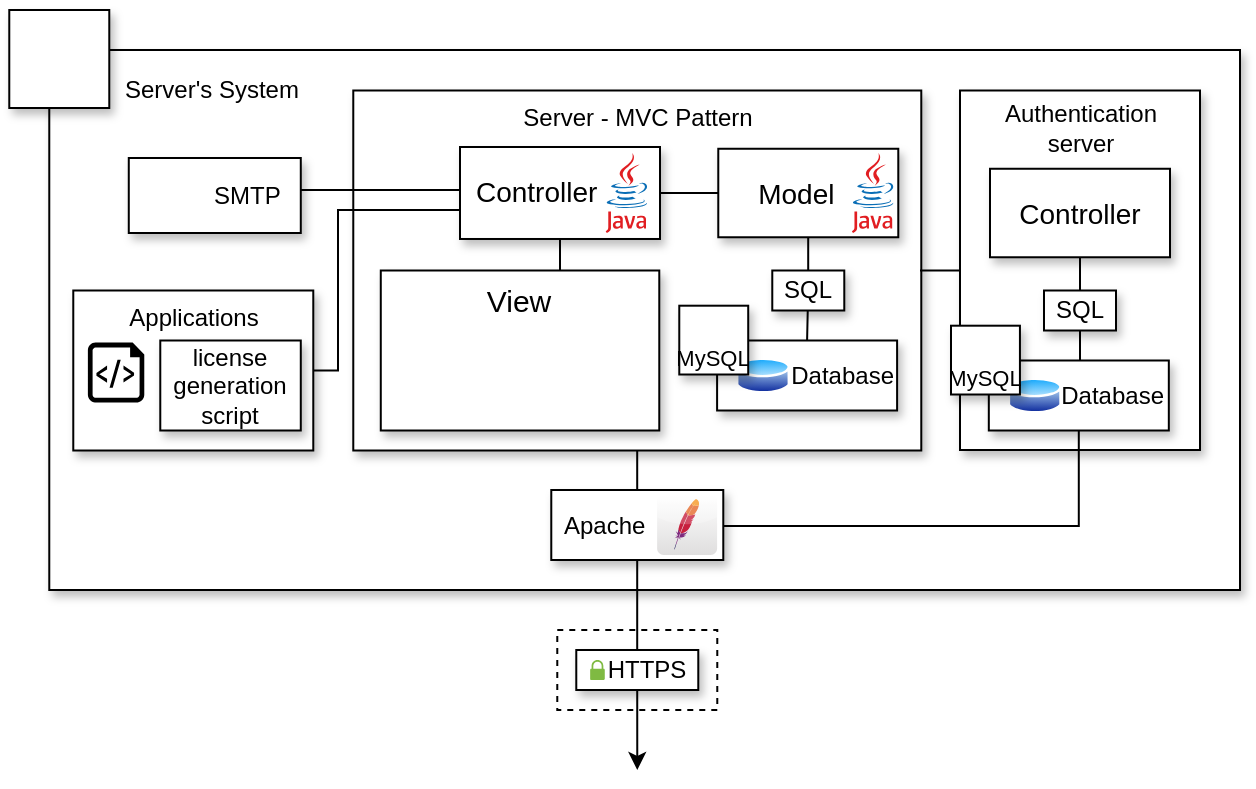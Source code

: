 <mxfile version="16.4.5" type="device"><diagram id="r-Bz1avW1IThhJ4irfdY" name="Page-1"><mxGraphModel dx="813" dy="439" grid="1" gridSize="10" guides="1" tooltips="1" connect="1" arrows="1" fold="1" page="1" pageScale="1" pageWidth="827" pageHeight="1169" math="0" shadow="0"><root><mxCell id="0"/><mxCell id="1" parent="0"/><mxCell id="R20JECxAShRxWubFvkzj-1" value="" style="rounded=0;whiteSpace=wrap;html=1;sketch=0;shadow=1;" vertex="1" parent="1"><mxGeometry x="384.64" y="200" width="595.36" height="270" as="geometry"/></mxCell><mxCell id="R20JECxAShRxWubFvkzj-41" style="edgeStyle=orthogonalEdgeStyle;rounded=0;orthogonalLoop=1;jettySize=auto;html=1;endArrow=none;endFill=0;" edge="1" parent="1" source="R20JECxAShRxWubFvkzj-2" target="R20JECxAShRxWubFvkzj-32"><mxGeometry relative="1" as="geometry"/></mxCell><mxCell id="R20JECxAShRxWubFvkzj-2" value="Server - MVC Pattern" style="rounded=0;whiteSpace=wrap;html=1;verticalAlign=top;sketch=0;shadow=1;" vertex="1" parent="1"><mxGeometry x="536.64" y="220.25" width="284" height="180" as="geometry"/></mxCell><mxCell id="R20JECxAShRxWubFvkzj-3" style="edgeStyle=orthogonalEdgeStyle;rounded=0;orthogonalLoop=1;jettySize=auto;html=1;entryX=0.5;entryY=1;entryDx=0;entryDy=0;endArrow=none;endFill=0;" edge="1" parent="1" target="R20JECxAShRxWubFvkzj-8"><mxGeometry relative="1" as="geometry"><mxPoint x="643.64" y="344.25" as="sourcePoint"/></mxGeometry></mxCell><mxCell id="R20JECxAShRxWubFvkzj-4" style="edgeStyle=orthogonalEdgeStyle;rounded=0;orthogonalLoop=1;jettySize=auto;html=1;entryX=0.5;entryY=0;entryDx=0;entryDy=0;fontSize=11;startArrow=none;startFill=0;endArrow=none;endFill=0;" edge="1" parent="1" source="R20JECxAShRxWubFvkzj-5" target="R20JECxAShRxWubFvkzj-24"><mxGeometry relative="1" as="geometry"/></mxCell><mxCell id="R20JECxAShRxWubFvkzj-5" value="&lt;font style=&quot;font-size: 14px&quot;&gt;Model&lt;/font&gt;&lt;font style=&quot;font-size: 14px&quot;&gt;&amp;nbsp; &amp;nbsp; &lt;/font&gt;" style="rounded=0;whiteSpace=wrap;html=1;sketch=0;shadow=1;" vertex="1" parent="1"><mxGeometry x="719.14" y="249.38" width="90" height="44.25" as="geometry"/></mxCell><mxCell id="R20JECxAShRxWubFvkzj-6" style="edgeStyle=orthogonalEdgeStyle;rounded=0;orthogonalLoop=1;jettySize=auto;html=1;entryX=0;entryY=0.5;entryDx=0;entryDy=0;endArrow=none;endFill=0;" edge="1" parent="1" source="R20JECxAShRxWubFvkzj-8" target="R20JECxAShRxWubFvkzj-5"><mxGeometry relative="1" as="geometry"/></mxCell><mxCell id="R20JECxAShRxWubFvkzj-7" style="edgeStyle=orthogonalEdgeStyle;rounded=0;orthogonalLoop=1;jettySize=auto;html=1;entryX=1;entryY=0.5;entryDx=0;entryDy=0;fontSize=15;startArrow=none;startFill=0;endArrow=none;endFill=0;exitX=0.007;exitY=0.928;exitDx=0;exitDy=0;exitPerimeter=0;" edge="1" parent="1" source="R20JECxAShRxWubFvkzj-8" target="R20JECxAShRxWubFvkzj-12"><mxGeometry relative="1" as="geometry"><mxPoint x="587.39" y="280.8" as="sourcePoint"/><mxPoint x="518.64" y="348.57" as="targetPoint"/><Array as="points"><mxPoint x="591" y="280"/><mxPoint x="529" y="280"/><mxPoint x="529" y="360"/></Array></mxGeometry></mxCell><mxCell id="R20JECxAShRxWubFvkzj-8" value="&lt;font style=&quot;font-size: 14px&quot;&gt;Controller&lt;/font&gt;&lt;font style=&quot;font-size: 14px&quot;&gt;&amp;nbsp;&amp;nbsp;&amp;nbsp;&amp;nbsp;&amp;nbsp;&amp;nbsp; &lt;br&gt;&lt;/font&gt;" style="rounded=0;whiteSpace=wrap;html=1;sketch=0;shadow=1;" vertex="1" parent="1"><mxGeometry x="590" y="248.5" width="100" height="45.99" as="geometry"/></mxCell><mxCell id="R20JECxAShRxWubFvkzj-9" style="edgeStyle=orthogonalEdgeStyle;rounded=0;orthogonalLoop=1;jettySize=auto;html=1;endArrow=none;endFill=0;" edge="1" parent="1" source="R20JECxAShRxWubFvkzj-10" target="R20JECxAShRxWubFvkzj-8"><mxGeometry relative="1" as="geometry"><Array as="points"><mxPoint x="550" y="270"/><mxPoint x="550" y="270"/></Array></mxGeometry></mxCell><mxCell id="R20JECxAShRxWubFvkzj-10" value="&amp;nbsp;&amp;nbsp;&amp;nbsp;&amp;nbsp;&amp;nbsp;&amp;nbsp;&amp;nbsp;&amp;nbsp;&amp;nbsp; SMTP" style="rounded=0;whiteSpace=wrap;html=1;sketch=0;shadow=1;" vertex="1" parent="1"><mxGeometry x="424.39" y="254" width="86" height="37.5" as="geometry"/></mxCell><mxCell id="R20JECxAShRxWubFvkzj-11" value="&lt;font style=&quot;font-size: 15px&quot;&gt;View&lt;/font&gt;" style="rounded=0;whiteSpace=wrap;html=1;verticalAlign=top;sketch=0;shadow=1;" vertex="1" parent="1"><mxGeometry x="550.39" y="310.25" width="139.25" height="80" as="geometry"/></mxCell><mxCell id="R20JECxAShRxWubFvkzj-12" value="Applications" style="rounded=0;whiteSpace=wrap;html=1;verticalAlign=top;sketch=0;shadow=1;" vertex="1" parent="1"><mxGeometry x="396.64" y="320.25" width="120" height="80" as="geometry"/></mxCell><mxCell id="R20JECxAShRxWubFvkzj-13" value="license generation script" style="rounded=0;whiteSpace=wrap;html=1;verticalAlign=middle;sketch=0;shadow=1;" vertex="1" parent="1"><mxGeometry x="440.14" y="345.25" width="70.25" height="45" as="geometry"/></mxCell><mxCell id="R20JECxAShRxWubFvkzj-14" value="" style="shape=image;html=1;verticalAlign=top;verticalLabelPosition=bottom;labelBackgroundColor=#ffffff;imageAspect=0;aspect=fixed;image=https://cdn3.iconfinder.com/data/icons/file-extension-names-vol-3-2/512/38-128.png;rounded=0;sketch=0;" vertex="1" parent="1"><mxGeometry x="557.39" y="339.25" width="45" height="45" as="geometry"/></mxCell><mxCell id="R20JECxAShRxWubFvkzj-15" value="" style="shape=image;html=1;verticalAlign=top;verticalLabelPosition=bottom;labelBackgroundColor=#ffffff;imageAspect=0;aspect=fixed;image=https://cdn3.iconfinder.com/data/icons/file-extension-names-vol-3-2/512/26-128.png;rounded=0;sketch=0;" vertex="1" parent="1"><mxGeometry x="639.89" y="339.25" width="45" height="45" as="geometry"/></mxCell><mxCell id="R20JECxAShRxWubFvkzj-16" value="" style="group" vertex="1" connectable="0" parent="1"><mxGeometry x="364.64" y="180" width="50" height="49" as="geometry"/></mxCell><mxCell id="R20JECxAShRxWubFvkzj-17" value="" style="rounded=0;whiteSpace=wrap;html=1;sketch=0;shadow=1;" vertex="1" parent="R20JECxAShRxWubFvkzj-16"><mxGeometry width="50" height="49" as="geometry"/></mxCell><mxCell id="R20JECxAShRxWubFvkzj-18" value="" style="group" vertex="1" connectable="0" parent="R20JECxAShRxWubFvkzj-16"><mxGeometry x="2" y="2" width="45" height="45" as="geometry"/></mxCell><mxCell id="R20JECxAShRxWubFvkzj-19" value="" style="shape=image;html=1;verticalAlign=top;verticalLabelPosition=bottom;labelBackgroundColor=#ffffff;imageAspect=0;aspect=fixed;image=https://cdn1.iconfinder.com/data/icons/operating-system-flat-1/30/linux-128.png;rounded=0;shadow=1;sketch=0;fontColor=none;strokeWidth=1;fillColor=#000000;fontStyle=4" vertex="1" parent="R20JECxAShRxWubFvkzj-18"><mxGeometry x="16" y="12" width="21" height="21" as="geometry"/></mxCell><mxCell id="R20JECxAShRxWubFvkzj-20" value="" style="shape=image;html=1;verticalAlign=top;verticalLabelPosition=bottom;labelBackgroundColor=#ffffff;imageAspect=0;aspect=fixed;image=https://cdn1.iconfinder.com/data/icons/logos-brands-1/24/logo_brand_brands_logos_ubuntu-128.png;rounded=0;shadow=1;sketch=0;fontColor=none;strokeWidth=1;fillColor=#000000;fontStyle=4" vertex="1" parent="R20JECxAShRxWubFvkzj-18"><mxGeometry width="45" height="45" as="geometry"/></mxCell><mxCell id="R20JECxAShRxWubFvkzj-21" value="" style="sketch=0;aspect=fixed;pointerEvents=1;shadow=0;dashed=0;html=1;strokeColor=none;labelPosition=center;verticalLabelPosition=bottom;verticalAlign=top;align=center;fillColor=#000000;shape=mxgraph.azure.script_file" vertex="1" parent="1"><mxGeometry x="403.94" y="346.25" width="28.2" height="30" as="geometry"/></mxCell><mxCell id="R20JECxAShRxWubFvkzj-22" value="" style="shape=image;html=1;verticalAlign=top;verticalLabelPosition=bottom;labelBackgroundColor=#ffffff;imageAspect=0;aspect=fixed;image=https://cdn4.iconfinder.com/data/icons/miu-black-social-2/60/mail-128.png;labelBorderColor=none;fontColor=default;strokeColor=#000000;fillColor=none;gradientColor=none;" vertex="1" parent="1"><mxGeometry x="426.25" y="256.13" width="33.25" height="33.25" as="geometry"/></mxCell><mxCell id="R20JECxAShRxWubFvkzj-23" value="Server's System" style="text;html=1;strokeColor=none;fillColor=none;align=center;verticalAlign=middle;whiteSpace=wrap;rounded=0;labelBackgroundColor=#FFFFFF;" vertex="1" parent="1"><mxGeometry x="414.64" y="205" width="102" height="30" as="geometry"/></mxCell><mxCell id="R20JECxAShRxWubFvkzj-24" value="&lt;div&gt;Database&lt;/div&gt;" style="rounded=0;whiteSpace=wrap;html=1;sketch=0;shadow=1;align=right;verticalAlign=middle;" vertex="1" parent="1"><mxGeometry x="718.55" y="345.25" width="90" height="35" as="geometry"/></mxCell><mxCell id="R20JECxAShRxWubFvkzj-25" value="" style="aspect=fixed;perimeter=ellipsePerimeter;html=1;align=center;shadow=0;dashed=0;spacingTop=3;image;image=img/lib/active_directory/database.svg;strokeColor=#FFFFFF;fillColor=#000000;fontColor=#000000;" vertex="1" parent="1"><mxGeometry x="727.99" y="352.75" width="27.03" height="20" as="geometry"/></mxCell><mxCell id="R20JECxAShRxWubFvkzj-26" value="" style="group" vertex="1" connectable="0" parent="1"><mxGeometry x="699.64" y="327.85" width="37.91" height="34.4" as="geometry"/></mxCell><mxCell id="R20JECxAShRxWubFvkzj-27" value="" style="rounded=0;whiteSpace=wrap;html=1;sketch=0;shadow=1;" vertex="1" parent="R20JECxAShRxWubFvkzj-26"><mxGeometry width="34.464" height="34.4" as="geometry"/></mxCell><mxCell id="R20JECxAShRxWubFvkzj-28" value="" style="shape=image;html=1;verticalAlign=top;verticalLabelPosition=bottom;labelBackgroundColor=#ffffff;imageAspect=0;aspect=fixed;image=https://cdn1.iconfinder.com/data/icons/simple-icons/128/mysql-128-black.png;fontSize=15;" vertex="1" parent="R20JECxAShRxWubFvkzj-26"><mxGeometry x="3.446" y="-1.376" width="25.477" height="25.477" as="geometry"/></mxCell><mxCell id="R20JECxAShRxWubFvkzj-29" value="&lt;font style=&quot;font-size: 11px&quot;&gt;MySQL&lt;/font&gt;" style="text;html=1;strokeColor=none;fillColor=none;align=center;verticalAlign=middle;whiteSpace=wrap;rounded=0;fontSize=15;" vertex="1" parent="R20JECxAShRxWubFvkzj-26"><mxGeometry x="-3.446" y="13.76" width="41.356" height="20.64" as="geometry"/></mxCell><mxCell id="R20JECxAShRxWubFvkzj-30" value="SQL" style="rounded=0;whiteSpace=wrap;html=1;shadow=1;sketch=0;verticalAlign=middle;" vertex="1" parent="1"><mxGeometry x="746.14" y="310.25" width="36" height="20" as="geometry"/></mxCell><mxCell id="R20JECxAShRxWubFvkzj-42" style="edgeStyle=orthogonalEdgeStyle;rounded=0;orthogonalLoop=1;jettySize=auto;html=1;" edge="1" parent="1" source="R20JECxAShRxWubFvkzj-32"><mxGeometry relative="1" as="geometry"><mxPoint x="678.64" y="560" as="targetPoint"/></mxGeometry></mxCell><mxCell id="R20JECxAShRxWubFvkzj-32" value="Apache&amp;nbsp;&amp;nbsp;&amp;nbsp;&amp;nbsp;&amp;nbsp;&amp;nbsp;&amp;nbsp;&amp;nbsp;&amp;nbsp;&amp;nbsp; " style="rounded=0;whiteSpace=wrap;html=1;sketch=0;shadow=1;" vertex="1" parent="1"><mxGeometry x="635.64" y="420" width="86" height="35" as="geometry"/></mxCell><mxCell id="R20JECxAShRxWubFvkzj-33" value="" style="dashed=0;outlineConnect=0;html=1;align=center;labelPosition=center;verticalLabelPosition=bottom;verticalAlign=top;shape=mxgraph.webicons.apache;gradientColor=#DFDEDE;fontColor=#000000;strokeColor=#FFFFFF;aspect=fixed;" vertex="1" parent="1"><mxGeometry x="688.55" y="422.5" width="30" height="30" as="geometry"/></mxCell><mxCell id="R20JECxAShRxWubFvkzj-34" value="" style="shape=image;html=1;verticalAlign=top;verticalLabelPosition=bottom;labelBackgroundColor=#ffffff;imageAspect=0;aspect=fixed;image=https://cdn3.iconfinder.com/data/icons/file-extension-names-vol-3-2/512/50-128.png" vertex="1" parent="1"><mxGeometry x="597.51" y="339.25" width="45" height="45" as="geometry"/></mxCell><mxCell id="R20JECxAShRxWubFvkzj-35" value="" style="dashed=0;outlineConnect=0;html=1;align=center;labelPosition=center;verticalLabelPosition=bottom;verticalAlign=top;shape=mxgraph.weblogos.java;aspect=fixed;" vertex="1" parent="1"><mxGeometry x="785.92" y="251.5" width="21.17" height="40" as="geometry"/></mxCell><mxCell id="R20JECxAShRxWubFvkzj-36" value="" style="dashed=0;outlineConnect=0;html=1;align=center;labelPosition=center;verticalLabelPosition=bottom;verticalAlign=top;shape=mxgraph.weblogos.java;aspect=fixed;" vertex="1" parent="1"><mxGeometry x="662.83" y="251.5" width="21.17" height="40" as="geometry"/></mxCell><mxCell id="R20JECxAShRxWubFvkzj-37" value="" style="rounded=0;whiteSpace=wrap;html=1;fillColor=none;dashed=1;" vertex="1" parent="1"><mxGeometry x="638.64" y="490" width="80" height="40" as="geometry"/></mxCell><mxCell id="R20JECxAShRxWubFvkzj-38" value="&amp;nbsp;&amp;nbsp; HTTPS" style="rounded=0;whiteSpace=wrap;html=1;shadow=1;sketch=0;verticalAlign=middle;" vertex="1" parent="1"><mxGeometry x="648.14" y="500" width="61" height="20" as="geometry"/></mxCell><mxCell id="R20JECxAShRxWubFvkzj-39" value="" style="sketch=0;pointerEvents=1;shadow=0;dashed=0;html=1;strokeColor=none;labelPosition=center;verticalLabelPosition=bottom;verticalAlign=top;outlineConnect=0;align=center;shape=mxgraph.office.security.lock_protected;fillColor=#7FBA42;labelBackgroundColor=none;labelBorderColor=none;fontColor=#39FF2B;aspect=fixed;" vertex="1" parent="1"><mxGeometry x="655.08" y="505" width="7.31" height="10" as="geometry"/></mxCell><mxCell id="R20JECxAShRxWubFvkzj-64" style="edgeStyle=orthogonalEdgeStyle;rounded=0;orthogonalLoop=1;jettySize=auto;html=1;entryX=1;entryY=0.5;entryDx=0;entryDy=0;fontSize=14;endArrow=none;endFill=0;" edge="1" parent="1" source="R20JECxAShRxWubFvkzj-43" target="R20JECxAShRxWubFvkzj-2"><mxGeometry relative="1" as="geometry"/></mxCell><mxCell id="R20JECxAShRxWubFvkzj-43" value="" style="rounded=0;whiteSpace=wrap;html=1;shadow=1;" vertex="1" parent="1"><mxGeometry x="840" y="220.25" width="120" height="179.75" as="geometry"/></mxCell><mxCell id="R20JECxAShRxWubFvkzj-47" value="&lt;div&gt;Authentication&lt;/div&gt;&lt;div&gt;server&lt;/div&gt;" style="text;html=1;align=center;verticalAlign=middle;resizable=0;points=[];autosize=1;strokeColor=none;fillColor=none;" vertex="1" parent="1"><mxGeometry x="855" y="223.5" width="90" height="30" as="geometry"/></mxCell><mxCell id="R20JECxAShRxWubFvkzj-60" style="edgeStyle=orthogonalEdgeStyle;rounded=0;orthogonalLoop=1;jettySize=auto;html=1;entryX=0.5;entryY=0;entryDx=0;entryDy=0;endArrow=none;endFill=0;" edge="1" parent="1" source="R20JECxAShRxWubFvkzj-52" target="R20JECxAShRxWubFvkzj-59"><mxGeometry relative="1" as="geometry"/></mxCell><mxCell id="R20JECxAShRxWubFvkzj-52" value="&lt;font style=&quot;font-size: 14px&quot;&gt;Controller&lt;/font&gt;" style="rounded=0;whiteSpace=wrap;html=1;sketch=0;shadow=1;" vertex="1" parent="1"><mxGeometry x="855" y="259.38" width="90" height="44.25" as="geometry"/></mxCell><mxCell id="R20JECxAShRxWubFvkzj-65" style="edgeStyle=orthogonalEdgeStyle;rounded=0;orthogonalLoop=1;jettySize=auto;html=1;fontSize=14;endArrow=none;endFill=0;" edge="1" parent="1" source="R20JECxAShRxWubFvkzj-53" target="R20JECxAShRxWubFvkzj-32"><mxGeometry relative="1" as="geometry"><Array as="points"><mxPoint x="899" y="438"/></Array></mxGeometry></mxCell><mxCell id="R20JECxAShRxWubFvkzj-53" value="&lt;div&gt;Database&lt;/div&gt;" style="rounded=0;whiteSpace=wrap;html=1;sketch=0;shadow=1;align=right;verticalAlign=middle;" vertex="1" parent="1"><mxGeometry x="854.41" y="355.25" width="90" height="35" as="geometry"/></mxCell><mxCell id="R20JECxAShRxWubFvkzj-54" value="" style="aspect=fixed;perimeter=ellipsePerimeter;html=1;align=center;shadow=0;dashed=0;spacingTop=3;image;image=img/lib/active_directory/database.svg;strokeColor=#FFFFFF;fillColor=#000000;fontColor=#000000;" vertex="1" parent="1"><mxGeometry x="863.85" y="362.75" width="27.03" height="20" as="geometry"/></mxCell><mxCell id="R20JECxAShRxWubFvkzj-55" value="" style="group" vertex="1" connectable="0" parent="1"><mxGeometry x="835.5" y="337.85" width="37.91" height="34.4" as="geometry"/></mxCell><mxCell id="R20JECxAShRxWubFvkzj-56" value="" style="rounded=0;whiteSpace=wrap;html=1;sketch=0;shadow=1;" vertex="1" parent="R20JECxAShRxWubFvkzj-55"><mxGeometry width="34.464" height="34.4" as="geometry"/></mxCell><mxCell id="R20JECxAShRxWubFvkzj-57" value="" style="shape=image;html=1;verticalAlign=top;verticalLabelPosition=bottom;labelBackgroundColor=#ffffff;imageAspect=0;aspect=fixed;image=https://cdn1.iconfinder.com/data/icons/simple-icons/128/mysql-128-black.png;fontSize=15;" vertex="1" parent="R20JECxAShRxWubFvkzj-55"><mxGeometry x="3.446" y="-1.376" width="25.477" height="25.477" as="geometry"/></mxCell><mxCell id="R20JECxAShRxWubFvkzj-58" value="&lt;font style=&quot;font-size: 11px&quot;&gt;MySQL&lt;/font&gt;" style="text;html=1;strokeColor=none;fillColor=none;align=center;verticalAlign=middle;whiteSpace=wrap;rounded=0;fontSize=15;" vertex="1" parent="R20JECxAShRxWubFvkzj-55"><mxGeometry x="-3.446" y="13.76" width="41.356" height="20.64" as="geometry"/></mxCell><mxCell id="R20JECxAShRxWubFvkzj-63" style="edgeStyle=orthogonalEdgeStyle;rounded=0;orthogonalLoop=1;jettySize=auto;html=1;endArrow=none;endFill=0;" edge="1" parent="1" source="R20JECxAShRxWubFvkzj-59" target="R20JECxAShRxWubFvkzj-53"><mxGeometry relative="1" as="geometry"><Array as="points"><mxPoint x="899" y="360"/><mxPoint x="899" y="360"/></Array></mxGeometry></mxCell><mxCell id="R20JECxAShRxWubFvkzj-59" value="SQL" style="rounded=0;whiteSpace=wrap;html=1;shadow=1;sketch=0;verticalAlign=middle;" vertex="1" parent="1"><mxGeometry x="882" y="320.25" width="36" height="20" as="geometry"/></mxCell></root></mxGraphModel></diagram></mxfile>